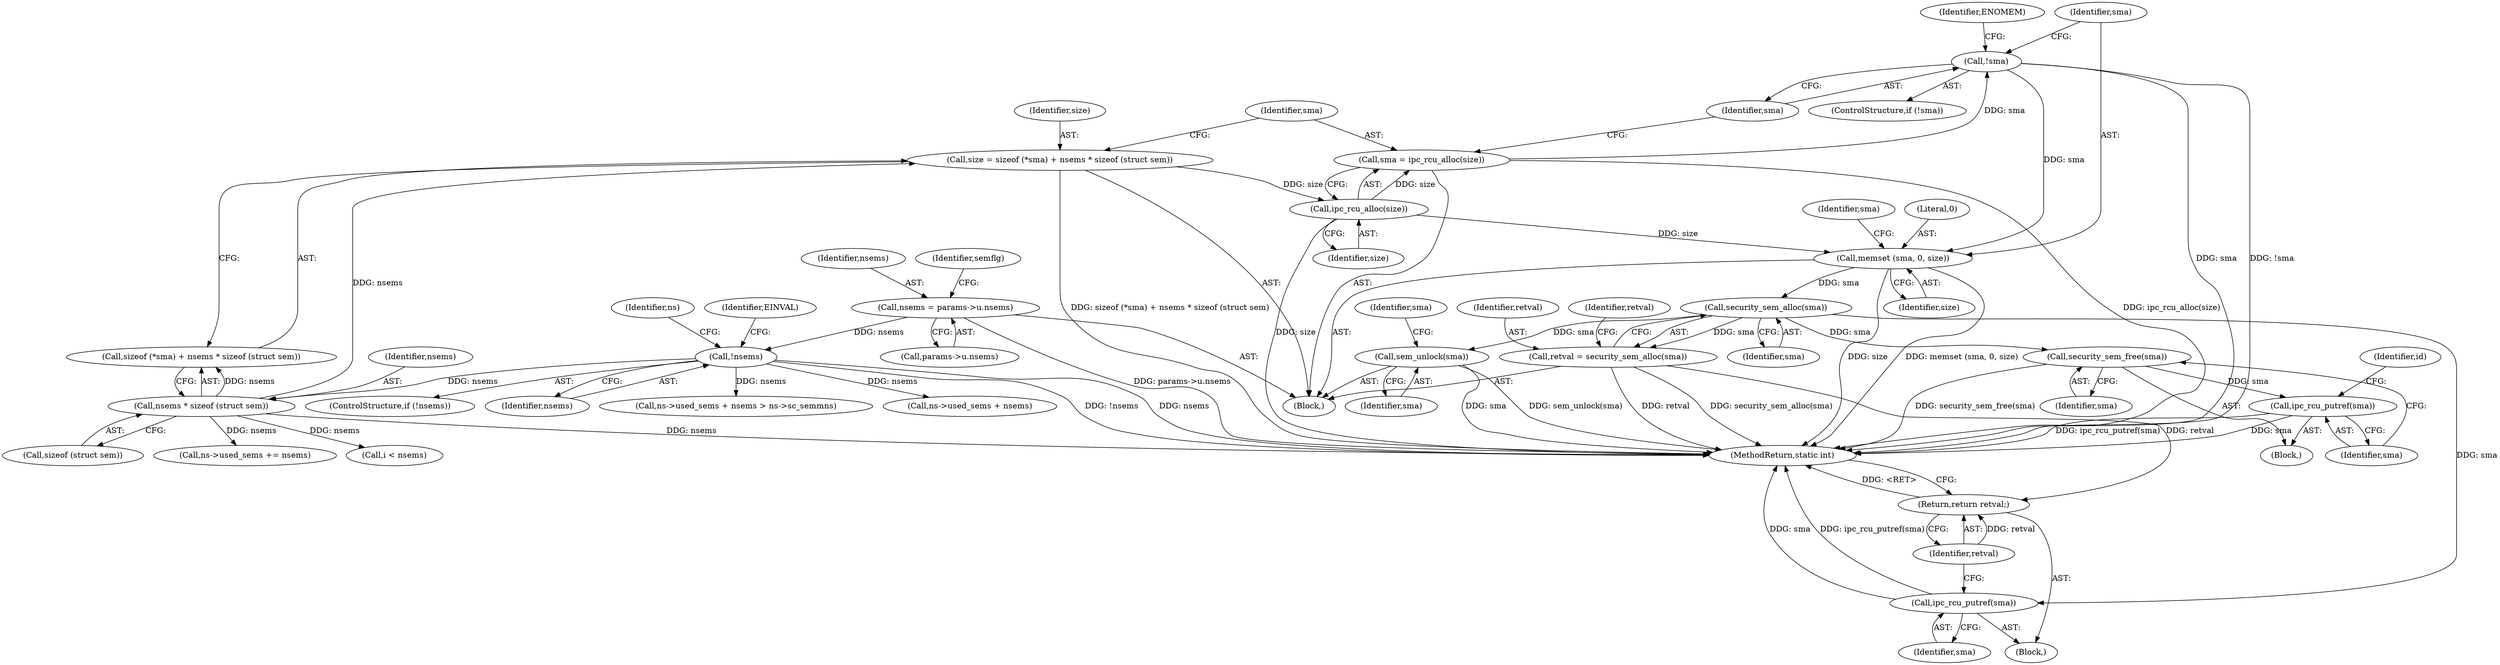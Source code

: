digraph "1_linux_6062a8dc0517bce23e3c2f7d2fea5e22411269a3_4@pointer" {
"1000163" [label="(Call,!sma)"];
"1000158" [label="(Call,sma = ipc_rcu_alloc(size))"];
"1000160" [label="(Call,ipc_rcu_alloc(size))"];
"1000148" [label="(Call,size = sizeof (*sma) + nsems * sizeof (struct sem))"];
"1000154" [label="(Call,nsems * sizeof (struct sem))"];
"1000130" [label="(Call,!nsems)"];
"1000115" [label="(Call,nsems = params->u.nsems)"];
"1000169" [label="(Call,memset (sma, 0, size))"];
"1000198" [label="(Call,security_sem_alloc(sma))"];
"1000196" [label="(Call,retval = security_sem_alloc(sma))"];
"1000205" [label="(Return,return retval;)"];
"1000203" [label="(Call,ipc_rcu_putref(sma))"];
"1000225" [label="(Call,security_sem_free(sma))"];
"1000227" [label="(Call,ipc_rcu_putref(sma))"];
"1000289" [label="(Call,sem_unlock(sma))"];
"1000129" [label="(ControlStructure,if (!nsems))"];
"1000116" [label="(Identifier,nsems)"];
"1000226" [label="(Identifier,sma)"];
"1000131" [label="(Identifier,nsems)"];
"1000162" [label="(ControlStructure,if (!sma))"];
"1000230" [label="(Identifier,id)"];
"1000198" [label="(Call,security_sem_alloc(sma))"];
"1000155" [label="(Identifier,nsems)"];
"1000199" [label="(Identifier,sma)"];
"1000172" [label="(Identifier,size)"];
"1000160" [label="(Call,ipc_rcu_alloc(size))"];
"1000148" [label="(Call,size = sizeof (*sma) + nsems * sizeof (struct sem))"];
"1000139" [label="(Identifier,ns)"];
"1000163" [label="(Call,!sma)"];
"1000169" [label="(Call,memset (sma, 0, size))"];
"1000168" [label="(Identifier,ENOMEM)"];
"1000149" [label="(Identifier,size)"];
"1000206" [label="(Identifier,retval)"];
"1000204" [label="(Identifier,sma)"];
"1000197" [label="(Identifier,retval)"];
"1000224" [label="(Block,)"];
"1000154" [label="(Call,nsems * sizeof (struct sem))"];
"1000170" [label="(Identifier,sma)"];
"1000134" [label="(Identifier,EINVAL)"];
"1000136" [label="(Call,ns->used_sems + nsems > ns->sc_semmns)"];
"1000124" [label="(Identifier,semflg)"];
"1000228" [label="(Identifier,sma)"];
"1000176" [label="(Identifier,sma)"];
"1000203" [label="(Call,ipc_rcu_putref(sma))"];
"1000205" [label="(Return,return retval;)"];
"1000150" [label="(Call,sizeof (*sma) + nsems * sizeof (struct sem))"];
"1000137" [label="(Call,ns->used_sems + nsems)"];
"1000164" [label="(Identifier,sma)"];
"1000156" [label="(Call,sizeof (struct sem))"];
"1000130" [label="(Call,!nsems)"];
"1000115" [label="(Call,nsems = params->u.nsems)"];
"1000161" [label="(Identifier,size)"];
"1000202" [label="(Block,)"];
"1000196" [label="(Call,retval = security_sem_alloc(sma))"];
"1000159" [label="(Identifier,sma)"];
"1000231" [label="(Call,ns->used_sems += nsems)"];
"1000201" [label="(Identifier,retval)"];
"1000290" [label="(Identifier,sma)"];
"1000103" [label="(Block,)"];
"1000225" [label="(Call,security_sem_free(sma))"];
"1000250" [label="(Call,i < nsems)"];
"1000171" [label="(Literal,0)"];
"1000294" [label="(Identifier,sma)"];
"1000227" [label="(Call,ipc_rcu_putref(sma))"];
"1000289" [label="(Call,sem_unlock(sma))"];
"1000297" [label="(MethodReturn,static int)"];
"1000158" [label="(Call,sma = ipc_rcu_alloc(size))"];
"1000117" [label="(Call,params->u.nsems)"];
"1000163" -> "1000162"  [label="AST: "];
"1000163" -> "1000164"  [label="CFG: "];
"1000164" -> "1000163"  [label="AST: "];
"1000168" -> "1000163"  [label="CFG: "];
"1000170" -> "1000163"  [label="CFG: "];
"1000163" -> "1000297"  [label="DDG: sma"];
"1000163" -> "1000297"  [label="DDG: !sma"];
"1000158" -> "1000163"  [label="DDG: sma"];
"1000163" -> "1000169"  [label="DDG: sma"];
"1000158" -> "1000103"  [label="AST: "];
"1000158" -> "1000160"  [label="CFG: "];
"1000159" -> "1000158"  [label="AST: "];
"1000160" -> "1000158"  [label="AST: "];
"1000164" -> "1000158"  [label="CFG: "];
"1000158" -> "1000297"  [label="DDG: ipc_rcu_alloc(size)"];
"1000160" -> "1000158"  [label="DDG: size"];
"1000160" -> "1000161"  [label="CFG: "];
"1000161" -> "1000160"  [label="AST: "];
"1000160" -> "1000297"  [label="DDG: size"];
"1000148" -> "1000160"  [label="DDG: size"];
"1000160" -> "1000169"  [label="DDG: size"];
"1000148" -> "1000103"  [label="AST: "];
"1000148" -> "1000150"  [label="CFG: "];
"1000149" -> "1000148"  [label="AST: "];
"1000150" -> "1000148"  [label="AST: "];
"1000159" -> "1000148"  [label="CFG: "];
"1000148" -> "1000297"  [label="DDG: sizeof (*sma) + nsems * sizeof (struct sem)"];
"1000154" -> "1000148"  [label="DDG: nsems"];
"1000154" -> "1000150"  [label="AST: "];
"1000154" -> "1000156"  [label="CFG: "];
"1000155" -> "1000154"  [label="AST: "];
"1000156" -> "1000154"  [label="AST: "];
"1000150" -> "1000154"  [label="CFG: "];
"1000154" -> "1000297"  [label="DDG: nsems"];
"1000154" -> "1000150"  [label="DDG: nsems"];
"1000130" -> "1000154"  [label="DDG: nsems"];
"1000154" -> "1000231"  [label="DDG: nsems"];
"1000154" -> "1000250"  [label="DDG: nsems"];
"1000130" -> "1000129"  [label="AST: "];
"1000130" -> "1000131"  [label="CFG: "];
"1000131" -> "1000130"  [label="AST: "];
"1000134" -> "1000130"  [label="CFG: "];
"1000139" -> "1000130"  [label="CFG: "];
"1000130" -> "1000297"  [label="DDG: !nsems"];
"1000130" -> "1000297"  [label="DDG: nsems"];
"1000115" -> "1000130"  [label="DDG: nsems"];
"1000130" -> "1000136"  [label="DDG: nsems"];
"1000130" -> "1000137"  [label="DDG: nsems"];
"1000115" -> "1000103"  [label="AST: "];
"1000115" -> "1000117"  [label="CFG: "];
"1000116" -> "1000115"  [label="AST: "];
"1000117" -> "1000115"  [label="AST: "];
"1000124" -> "1000115"  [label="CFG: "];
"1000115" -> "1000297"  [label="DDG: params->u.nsems"];
"1000169" -> "1000103"  [label="AST: "];
"1000169" -> "1000172"  [label="CFG: "];
"1000170" -> "1000169"  [label="AST: "];
"1000171" -> "1000169"  [label="AST: "];
"1000172" -> "1000169"  [label="AST: "];
"1000176" -> "1000169"  [label="CFG: "];
"1000169" -> "1000297"  [label="DDG: size"];
"1000169" -> "1000297"  [label="DDG: memset (sma, 0, size)"];
"1000169" -> "1000198"  [label="DDG: sma"];
"1000198" -> "1000196"  [label="AST: "];
"1000198" -> "1000199"  [label="CFG: "];
"1000199" -> "1000198"  [label="AST: "];
"1000196" -> "1000198"  [label="CFG: "];
"1000198" -> "1000196"  [label="DDG: sma"];
"1000198" -> "1000203"  [label="DDG: sma"];
"1000198" -> "1000225"  [label="DDG: sma"];
"1000198" -> "1000289"  [label="DDG: sma"];
"1000196" -> "1000103"  [label="AST: "];
"1000197" -> "1000196"  [label="AST: "];
"1000201" -> "1000196"  [label="CFG: "];
"1000196" -> "1000297"  [label="DDG: retval"];
"1000196" -> "1000297"  [label="DDG: security_sem_alloc(sma)"];
"1000196" -> "1000205"  [label="DDG: retval"];
"1000205" -> "1000202"  [label="AST: "];
"1000205" -> "1000206"  [label="CFG: "];
"1000206" -> "1000205"  [label="AST: "];
"1000297" -> "1000205"  [label="CFG: "];
"1000205" -> "1000297"  [label="DDG: <RET>"];
"1000206" -> "1000205"  [label="DDG: retval"];
"1000203" -> "1000202"  [label="AST: "];
"1000203" -> "1000204"  [label="CFG: "];
"1000204" -> "1000203"  [label="AST: "];
"1000206" -> "1000203"  [label="CFG: "];
"1000203" -> "1000297"  [label="DDG: ipc_rcu_putref(sma)"];
"1000203" -> "1000297"  [label="DDG: sma"];
"1000225" -> "1000224"  [label="AST: "];
"1000225" -> "1000226"  [label="CFG: "];
"1000226" -> "1000225"  [label="AST: "];
"1000228" -> "1000225"  [label="CFG: "];
"1000225" -> "1000297"  [label="DDG: security_sem_free(sma)"];
"1000225" -> "1000227"  [label="DDG: sma"];
"1000227" -> "1000224"  [label="AST: "];
"1000227" -> "1000228"  [label="CFG: "];
"1000228" -> "1000227"  [label="AST: "];
"1000230" -> "1000227"  [label="CFG: "];
"1000227" -> "1000297"  [label="DDG: ipc_rcu_putref(sma)"];
"1000227" -> "1000297"  [label="DDG: sma"];
"1000289" -> "1000103"  [label="AST: "];
"1000289" -> "1000290"  [label="CFG: "];
"1000290" -> "1000289"  [label="AST: "];
"1000294" -> "1000289"  [label="CFG: "];
"1000289" -> "1000297"  [label="DDG: sma"];
"1000289" -> "1000297"  [label="DDG: sem_unlock(sma)"];
}
